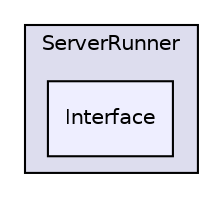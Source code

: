 digraph "D:/Work/Programmieren/Java/D-MARLA/Implementation/MARLA-Server/ServerRunner/src/ServerRunner/Interface" {
  compound=true
  node [ fontsize="10", fontname="Helvetica"];
  edge [ labelfontsize="10", labelfontname="Helvetica"];
  subgraph clusterdir_413646c86b1dd57ad716c6bf37fdfaca {
    graph [ bgcolor="#ddddee", pencolor="black", label="ServerRunner" fontname="Helvetica", fontsize="10", URL="dir_413646c86b1dd57ad716c6bf37fdfaca.html"]
  dir_296792f3718b26a6ca90e59663ee86d6 [shape=box, label="Interface", style="filled", fillcolor="#eeeeff", pencolor="black", URL="dir_296792f3718b26a6ca90e59663ee86d6.html"];
  }
}

